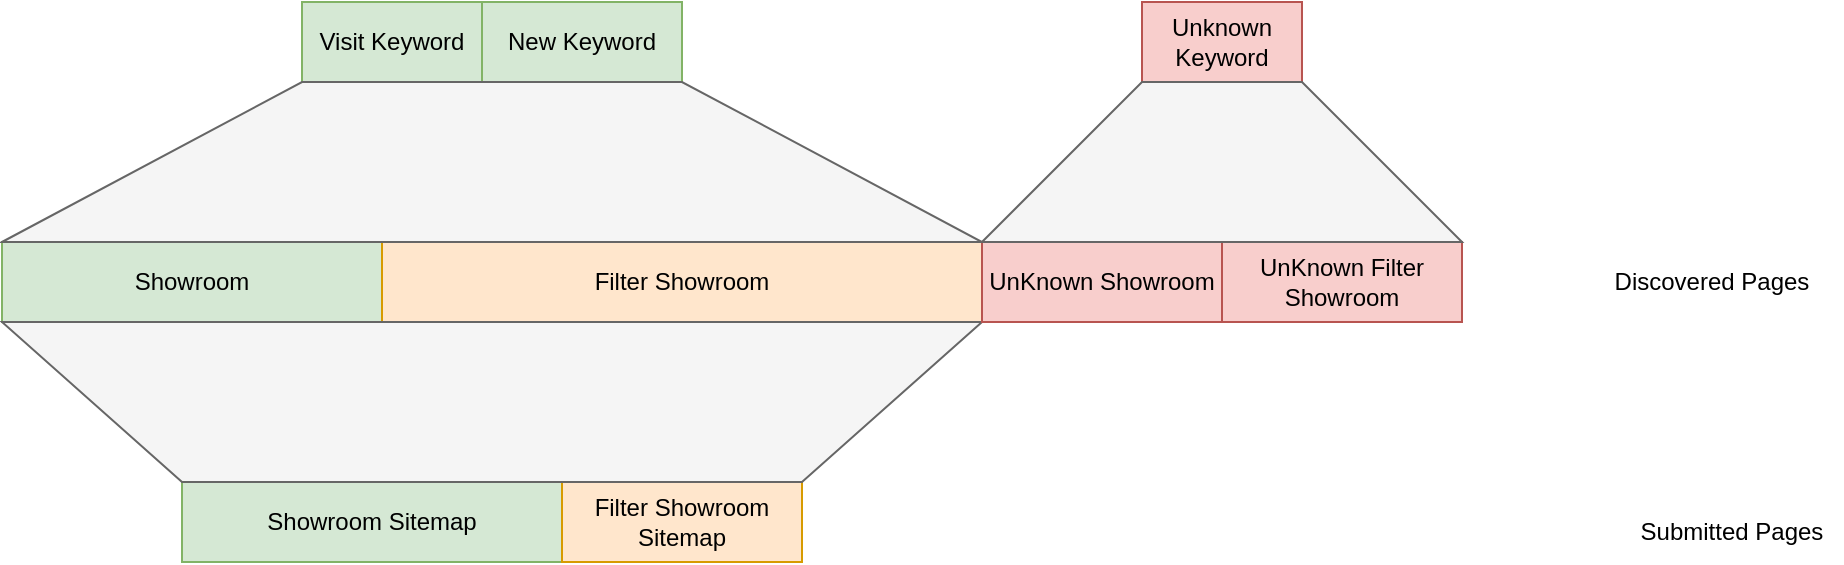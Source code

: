 <mxfile version="27.0.5">
  <diagram name="第 1 页" id="Ke502KQ1WeKImCU888vT">
    <mxGraphModel dx="1399" dy="646" grid="1" gridSize="10" guides="1" tooltips="1" connect="1" arrows="1" fold="1" page="1" pageScale="1" pageWidth="827" pageHeight="1169" math="0" shadow="0">
      <root>
        <mxCell id="0" />
        <mxCell id="1" parent="0" />
        <mxCell id="McudIKGl9F88ILY4ECNT-26" value="" style="edgeStyle=orthogonalEdgeStyle;rounded=0;orthogonalLoop=1;jettySize=auto;html=1;" edge="1" parent="1" source="McudIKGl9F88ILY4ECNT-2" target="McudIKGl9F88ILY4ECNT-23">
          <mxGeometry relative="1" as="geometry" />
        </mxCell>
        <mxCell id="McudIKGl9F88ILY4ECNT-2" value="Visit Keyword" style="rounded=0;whiteSpace=wrap;html=1;fillColor=#d5e8d4;strokeColor=#82b366;" vertex="1" parent="1">
          <mxGeometry x="340" y="40" width="90" height="40" as="geometry" />
        </mxCell>
        <mxCell id="McudIKGl9F88ILY4ECNT-3" value="New Keyword" style="rounded=0;whiteSpace=wrap;html=1;fillColor=#d5e8d4;strokeColor=#82b366;" vertex="1" parent="1">
          <mxGeometry x="430" y="40" width="100" height="40" as="geometry" />
        </mxCell>
        <mxCell id="McudIKGl9F88ILY4ECNT-8" value="Showroom" style="rounded=0;whiteSpace=wrap;html=1;fillColor=#d5e8d4;strokeColor=#82b366;" vertex="1" parent="1">
          <mxGeometry x="190" y="160" width="190" height="40" as="geometry" />
        </mxCell>
        <mxCell id="McudIKGl9F88ILY4ECNT-9" value="Filter Showroom" style="rounded=0;whiteSpace=wrap;html=1;fillColor=#ffe6cc;strokeColor=#d79b00;" vertex="1" parent="1">
          <mxGeometry x="380" y="160" width="300" height="40" as="geometry" />
        </mxCell>
        <mxCell id="McudIKGl9F88ILY4ECNT-10" value="Showroom Sitemap" style="rounded=0;whiteSpace=wrap;html=1;fillColor=#d5e8d4;strokeColor=#82b366;" vertex="1" parent="1">
          <mxGeometry x="280" y="280" width="190" height="40" as="geometry" />
        </mxCell>
        <mxCell id="McudIKGl9F88ILY4ECNT-11" value="Filter Showroom Sitemap" style="rounded=0;whiteSpace=wrap;html=1;fillColor=#ffe6cc;strokeColor=#d79b00;" vertex="1" parent="1">
          <mxGeometry x="470" y="280" width="120" height="40" as="geometry" />
        </mxCell>
        <mxCell id="McudIKGl9F88ILY4ECNT-22" value="" style="shape=trapezoid;perimeter=trapezoidPerimeter;whiteSpace=wrap;html=1;fixedSize=1;size=150;fillColor=#f5f5f5;strokeColor=#666666;fontColor=#333333;" vertex="1" parent="1">
          <mxGeometry x="190" y="80" width="490" height="80" as="geometry" />
        </mxCell>
        <mxCell id="McudIKGl9F88ILY4ECNT-23" value="" style="shape=trapezoid;perimeter=trapezoidPerimeter;whiteSpace=wrap;html=1;fixedSize=1;size=90;direction=west;fillColor=#f5f5f5;fontColor=#333333;strokeColor=#666666;" vertex="1" parent="1">
          <mxGeometry x="190" y="200" width="490" height="80" as="geometry" />
        </mxCell>
        <mxCell id="McudIKGl9F88ILY4ECNT-24" value="Discovered Pages" style="text;html=1;align=center;verticalAlign=middle;whiteSpace=wrap;rounded=0;" vertex="1" parent="1">
          <mxGeometry x="990" y="165" width="110" height="30" as="geometry" />
        </mxCell>
        <mxCell id="McudIKGl9F88ILY4ECNT-25" value="Submitted Pages" style="text;html=1;align=center;verticalAlign=middle;whiteSpace=wrap;rounded=0;" vertex="1" parent="1">
          <mxGeometry x="1000" y="290" width="110" height="30" as="geometry" />
        </mxCell>
        <mxCell id="McudIKGl9F88ILY4ECNT-28" value="UnKnown Showroom" style="rounded=0;whiteSpace=wrap;html=1;fillColor=#f8cecc;strokeColor=#b85450;" vertex="1" parent="1">
          <mxGeometry x="680" y="160" width="120" height="40" as="geometry" />
        </mxCell>
        <mxCell id="McudIKGl9F88ILY4ECNT-29" value="Unknown Keyword" style="rounded=0;whiteSpace=wrap;html=1;fillColor=#f8cecc;strokeColor=#b85450;" vertex="1" parent="1">
          <mxGeometry x="760" y="40" width="80" height="40" as="geometry" />
        </mxCell>
        <mxCell id="McudIKGl9F88ILY4ECNT-30" value="UnKnown Filter Showroom" style="rounded=0;whiteSpace=wrap;html=1;fillColor=#f8cecc;strokeColor=#b85450;" vertex="1" parent="1">
          <mxGeometry x="800" y="160" width="120" height="40" as="geometry" />
        </mxCell>
        <mxCell id="McudIKGl9F88ILY4ECNT-31" value="" style="shape=trapezoid;perimeter=trapezoidPerimeter;whiteSpace=wrap;html=1;fixedSize=1;size=80;fillColor=#f5f5f5;strokeColor=#666666;fontColor=#333333;" vertex="1" parent="1">
          <mxGeometry x="680" y="80" width="240" height="80" as="geometry" />
        </mxCell>
      </root>
    </mxGraphModel>
  </diagram>
</mxfile>
